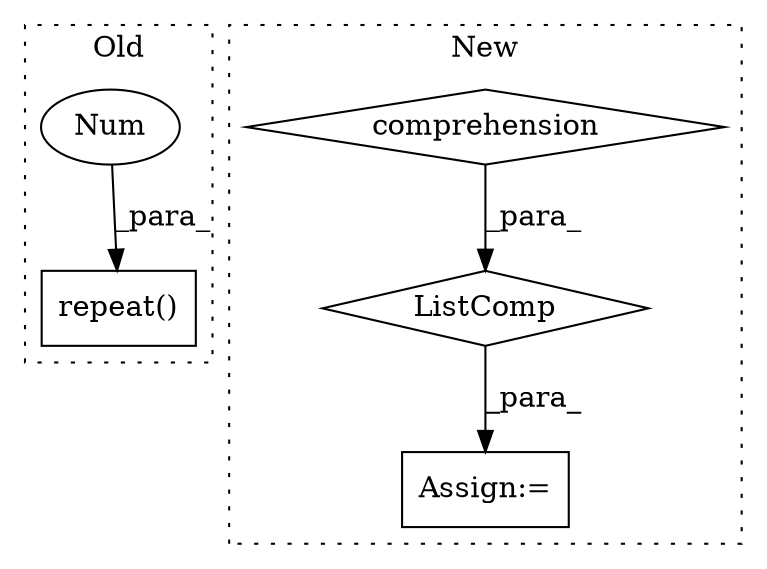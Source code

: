 digraph G {
subgraph cluster0 {
1 [label="repeat()" a="75" s="5200,5230" l="26,1" shape="box"];
5 [label="Num" a="76" s="5226" l="1" shape="ellipse"];
label = "Old";
style="dotted";
}
subgraph cluster1 {
2 [label="ListComp" a="106" s="6945" l="117" shape="diamond"];
3 [label="comprehension" a="45" s="7042" l="3" shape="diamond"];
4 [label="Assign:=" a="68" s="6938" l="3" shape="box"];
label = "New";
style="dotted";
}
2 -> 4 [label="_para_"];
3 -> 2 [label="_para_"];
5 -> 1 [label="_para_"];
}